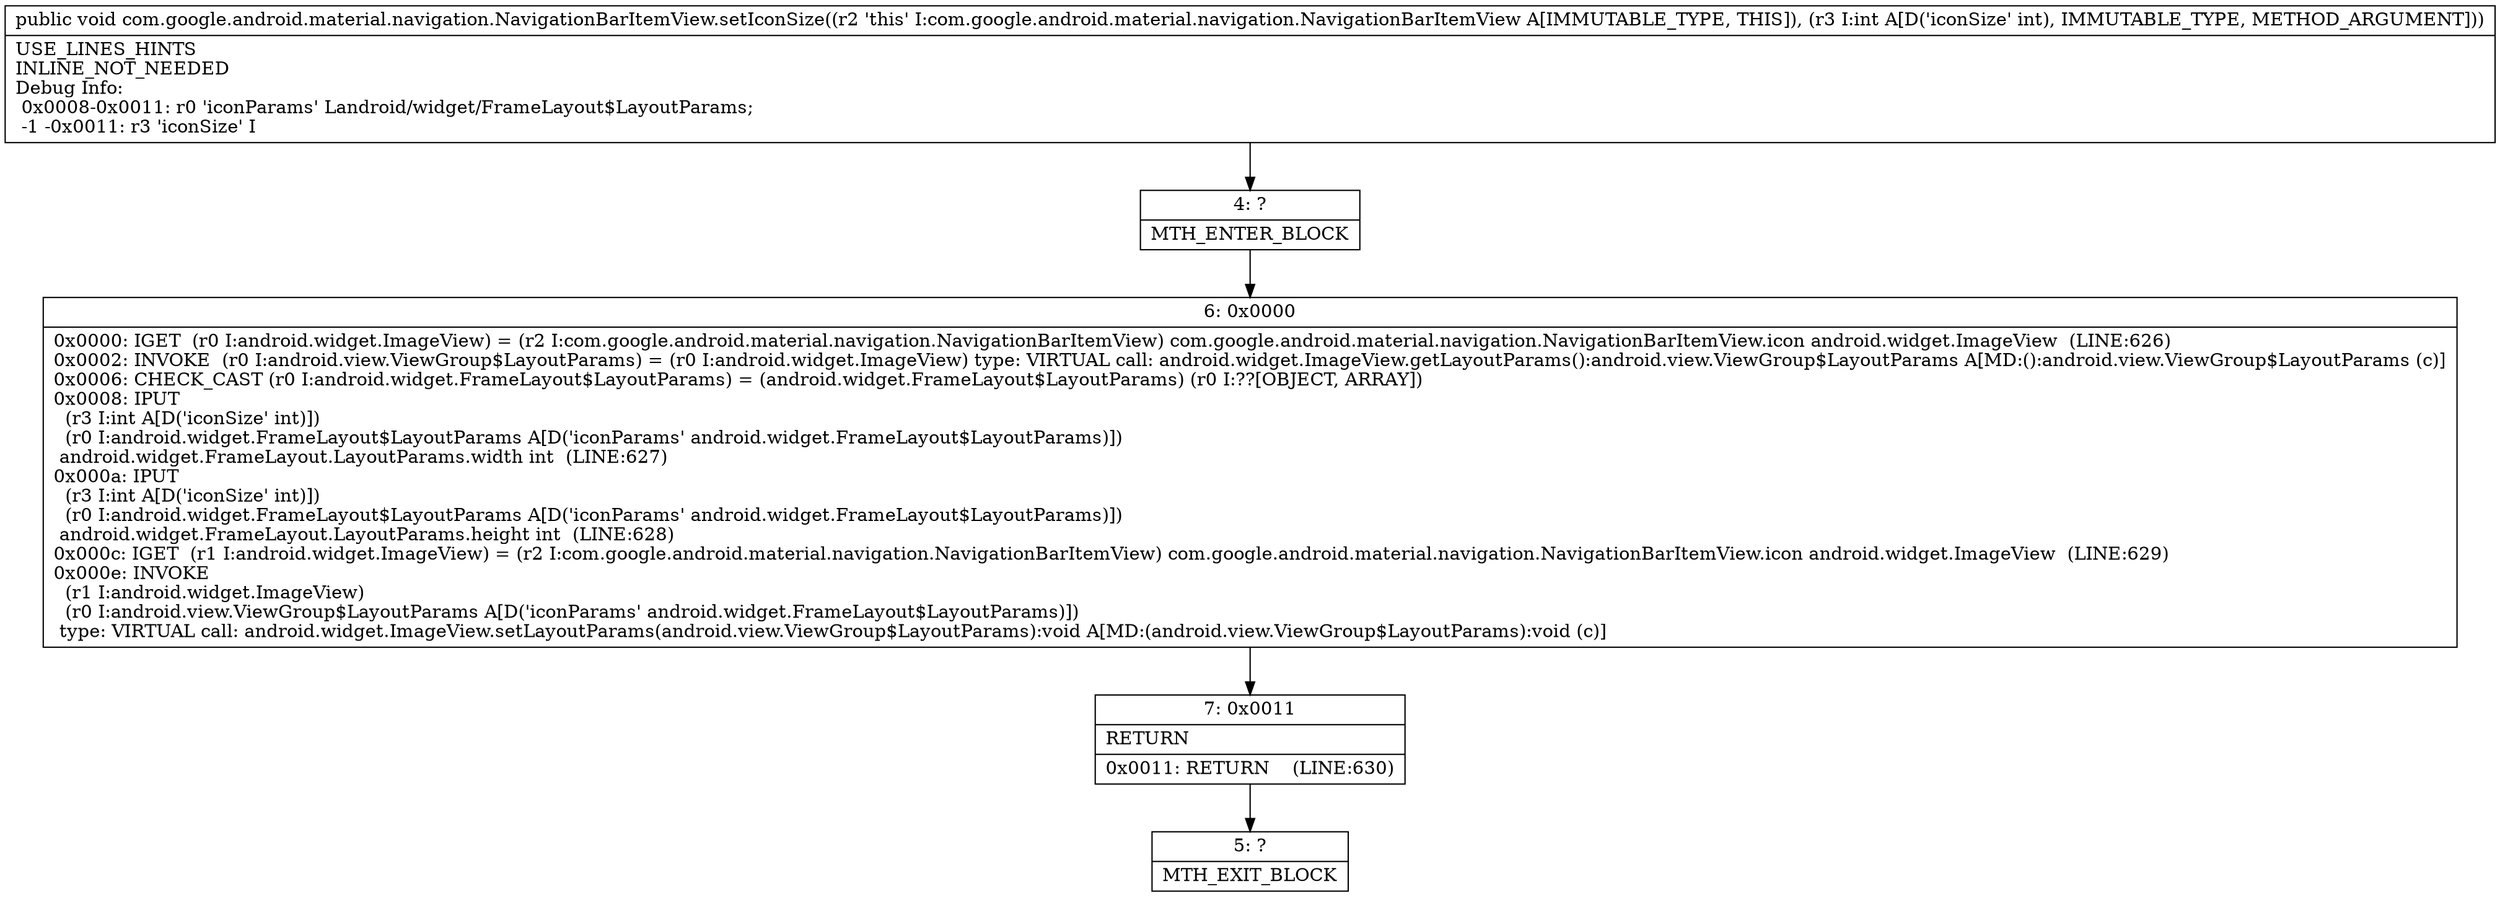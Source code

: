 digraph "CFG forcom.google.android.material.navigation.NavigationBarItemView.setIconSize(I)V" {
Node_4 [shape=record,label="{4\:\ ?|MTH_ENTER_BLOCK\l}"];
Node_6 [shape=record,label="{6\:\ 0x0000|0x0000: IGET  (r0 I:android.widget.ImageView) = (r2 I:com.google.android.material.navigation.NavigationBarItemView) com.google.android.material.navigation.NavigationBarItemView.icon android.widget.ImageView  (LINE:626)\l0x0002: INVOKE  (r0 I:android.view.ViewGroup$LayoutParams) = (r0 I:android.widget.ImageView) type: VIRTUAL call: android.widget.ImageView.getLayoutParams():android.view.ViewGroup$LayoutParams A[MD:():android.view.ViewGroup$LayoutParams (c)]\l0x0006: CHECK_CAST (r0 I:android.widget.FrameLayout$LayoutParams) = (android.widget.FrameLayout$LayoutParams) (r0 I:??[OBJECT, ARRAY]) \l0x0008: IPUT  \l  (r3 I:int A[D('iconSize' int)])\l  (r0 I:android.widget.FrameLayout$LayoutParams A[D('iconParams' android.widget.FrameLayout$LayoutParams)])\l android.widget.FrameLayout.LayoutParams.width int  (LINE:627)\l0x000a: IPUT  \l  (r3 I:int A[D('iconSize' int)])\l  (r0 I:android.widget.FrameLayout$LayoutParams A[D('iconParams' android.widget.FrameLayout$LayoutParams)])\l android.widget.FrameLayout.LayoutParams.height int  (LINE:628)\l0x000c: IGET  (r1 I:android.widget.ImageView) = (r2 I:com.google.android.material.navigation.NavigationBarItemView) com.google.android.material.navigation.NavigationBarItemView.icon android.widget.ImageView  (LINE:629)\l0x000e: INVOKE  \l  (r1 I:android.widget.ImageView)\l  (r0 I:android.view.ViewGroup$LayoutParams A[D('iconParams' android.widget.FrameLayout$LayoutParams)])\l type: VIRTUAL call: android.widget.ImageView.setLayoutParams(android.view.ViewGroup$LayoutParams):void A[MD:(android.view.ViewGroup$LayoutParams):void (c)]\l}"];
Node_7 [shape=record,label="{7\:\ 0x0011|RETURN\l|0x0011: RETURN    (LINE:630)\l}"];
Node_5 [shape=record,label="{5\:\ ?|MTH_EXIT_BLOCK\l}"];
MethodNode[shape=record,label="{public void com.google.android.material.navigation.NavigationBarItemView.setIconSize((r2 'this' I:com.google.android.material.navigation.NavigationBarItemView A[IMMUTABLE_TYPE, THIS]), (r3 I:int A[D('iconSize' int), IMMUTABLE_TYPE, METHOD_ARGUMENT]))  | USE_LINES_HINTS\lINLINE_NOT_NEEDED\lDebug Info:\l  0x0008\-0x0011: r0 'iconParams' Landroid\/widget\/FrameLayout$LayoutParams;\l  \-1 \-0x0011: r3 'iconSize' I\l}"];
MethodNode -> Node_4;Node_4 -> Node_6;
Node_6 -> Node_7;
Node_7 -> Node_5;
}

